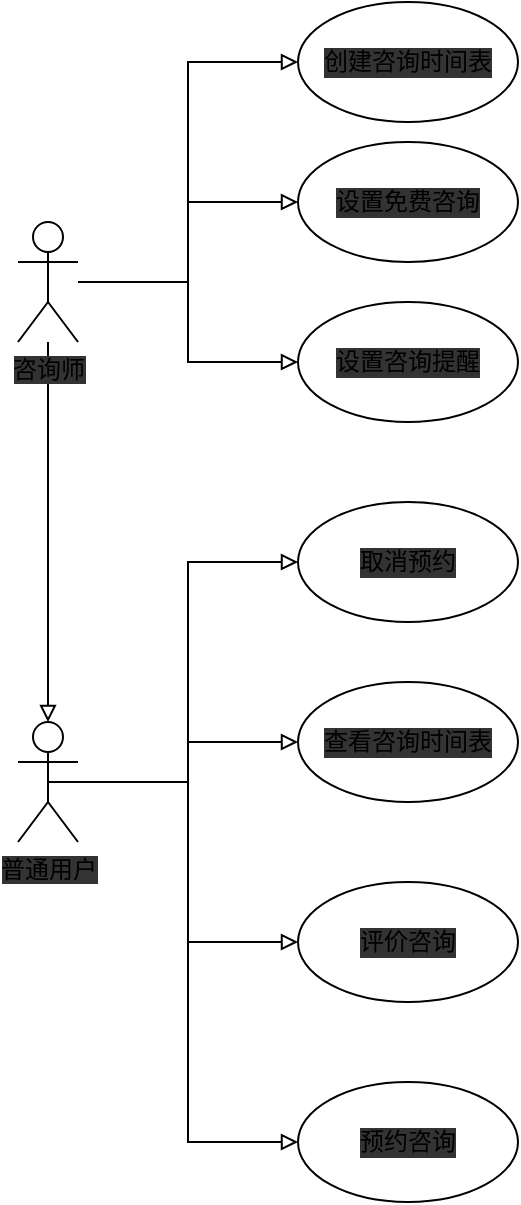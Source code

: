 <mxfile version="13.1.3">
    <diagram id="6hGFLwfOUW9BJ-s0fimq" name="Page-1">
        <mxGraphModel dx="1378" dy="860" grid="1" gridSize="10" guides="1" tooltips="1" connect="1" arrows="1" fold="1" page="1" pageScale="1" pageWidth="827" pageHeight="1169" math="0" shadow="0">
            <root>
                <mxCell id="0"/>
                <mxCell id="1" parent="0"/>
                <mxCell id="12" style="edgeStyle=orthogonalEdgeStyle;rounded=0;orthogonalLoop=1;jettySize=auto;html=1;entryX=0;entryY=0.5;entryDx=0;entryDy=0;endArrow=block;endFill=0;" edge="1" parent="1" source="2" target="6">
                    <mxGeometry relative="1" as="geometry"/>
                </mxCell>
                <mxCell id="13" style="edgeStyle=orthogonalEdgeStyle;rounded=0;orthogonalLoop=1;jettySize=auto;html=1;entryX=0;entryY=0.5;entryDx=0;entryDy=0;endArrow=block;endFill=0;" edge="1" parent="1" source="2" target="7">
                    <mxGeometry relative="1" as="geometry"/>
                </mxCell>
                <mxCell id="27" style="edgeStyle=orthogonalEdgeStyle;rounded=0;orthogonalLoop=1;jettySize=auto;html=1;entryX=0.5;entryY=0;entryDx=0;entryDy=0;entryPerimeter=0;endArrow=block;endFill=0;" edge="1" parent="1" source="2" target="3">
                    <mxGeometry relative="1" as="geometry"/>
                </mxCell>
                <mxCell id="30" style="edgeStyle=orthogonalEdgeStyle;rounded=0;orthogonalLoop=1;jettySize=auto;html=1;entryX=0;entryY=0.5;entryDx=0;entryDy=0;endArrow=block;endFill=0;" edge="1" parent="1" source="2" target="29">
                    <mxGeometry relative="1" as="geometry"/>
                </mxCell>
                <mxCell id="2" value="咨询师" style="shape=umlActor;verticalLabelPosition=bottom;labelBackgroundColor=#333333;verticalAlign=top;html=1;outlineConnect=0;" vertex="1" parent="1">
                    <mxGeometry x="50" y="150" width="30" height="60" as="geometry"/>
                </mxCell>
                <mxCell id="16" style="edgeStyle=orthogonalEdgeStyle;rounded=0;orthogonalLoop=1;jettySize=auto;html=1;exitX=0.5;exitY=0.5;exitDx=0;exitDy=0;exitPerimeter=0;entryX=0;entryY=0.5;entryDx=0;entryDy=0;endArrow=block;endFill=0;" edge="1" parent="1" source="3" target="10">
                    <mxGeometry relative="1" as="geometry"/>
                </mxCell>
                <mxCell id="17" style="edgeStyle=orthogonalEdgeStyle;rounded=0;orthogonalLoop=1;jettySize=auto;html=1;entryX=0;entryY=0.5;entryDx=0;entryDy=0;endArrow=block;endFill=0;" edge="1" parent="1" source="3" target="9">
                    <mxGeometry relative="1" as="geometry"/>
                </mxCell>
                <mxCell id="23" style="edgeStyle=orthogonalEdgeStyle;rounded=0;orthogonalLoop=1;jettySize=auto;html=1;entryX=0;entryY=0.5;entryDx=0;entryDy=0;endArrow=block;endFill=0;" edge="1" parent="1" source="3" target="8">
                    <mxGeometry relative="1" as="geometry"/>
                </mxCell>
                <mxCell id="28" style="edgeStyle=orthogonalEdgeStyle;rounded=0;orthogonalLoop=1;jettySize=auto;html=1;entryX=0;entryY=0.5;entryDx=0;entryDy=0;endArrow=block;endFill=0;" edge="1" parent="1" source="3" target="11">
                    <mxGeometry relative="1" as="geometry"/>
                </mxCell>
                <mxCell id="3" value="普通用户" style="shape=umlActor;verticalLabelPosition=bottom;labelBackgroundColor=#333333;verticalAlign=top;html=1;outlineConnect=0;" vertex="1" parent="1">
                    <mxGeometry x="50" y="400" width="30" height="60" as="geometry"/>
                </mxCell>
                <mxCell id="6" value="创建咨询时间表" style="ellipse;whiteSpace=wrap;html=1;labelBackgroundColor=#333333;" vertex="1" parent="1">
                    <mxGeometry x="190" y="40" width="110" height="60" as="geometry"/>
                </mxCell>
                <mxCell id="7" value="设置免费咨询" style="ellipse;whiteSpace=wrap;html=1;labelBackgroundColor=#333333;" vertex="1" parent="1">
                    <mxGeometry x="190" y="110" width="110" height="60" as="geometry"/>
                </mxCell>
                <mxCell id="8" value="查看咨询时间表" style="ellipse;whiteSpace=wrap;html=1;labelBackgroundColor=#333333;" vertex="1" parent="1">
                    <mxGeometry x="190" y="380" width="110" height="60" as="geometry"/>
                </mxCell>
                <mxCell id="9" value="评价咨询" style="ellipse;whiteSpace=wrap;html=1;labelBackgroundColor=#333333;" vertex="1" parent="1">
                    <mxGeometry x="190" y="480" width="110" height="60" as="geometry"/>
                </mxCell>
                <mxCell id="10" value="预约咨询" style="ellipse;whiteSpace=wrap;html=1;labelBackgroundColor=#333333;" vertex="1" parent="1">
                    <mxGeometry x="190" y="580" width="110" height="60" as="geometry"/>
                </mxCell>
                <mxCell id="11" value="取消预约" style="ellipse;whiteSpace=wrap;html=1;labelBackgroundColor=#333333;" vertex="1" parent="1">
                    <mxGeometry x="190" y="290" width="110" height="60" as="geometry"/>
                </mxCell>
                <mxCell id="29" value="设置咨询提醒" style="ellipse;whiteSpace=wrap;html=1;labelBackgroundColor=#333333;" vertex="1" parent="1">
                    <mxGeometry x="190" y="190" width="110" height="60" as="geometry"/>
                </mxCell>
            </root>
        </mxGraphModel>
    </diagram>
</mxfile>